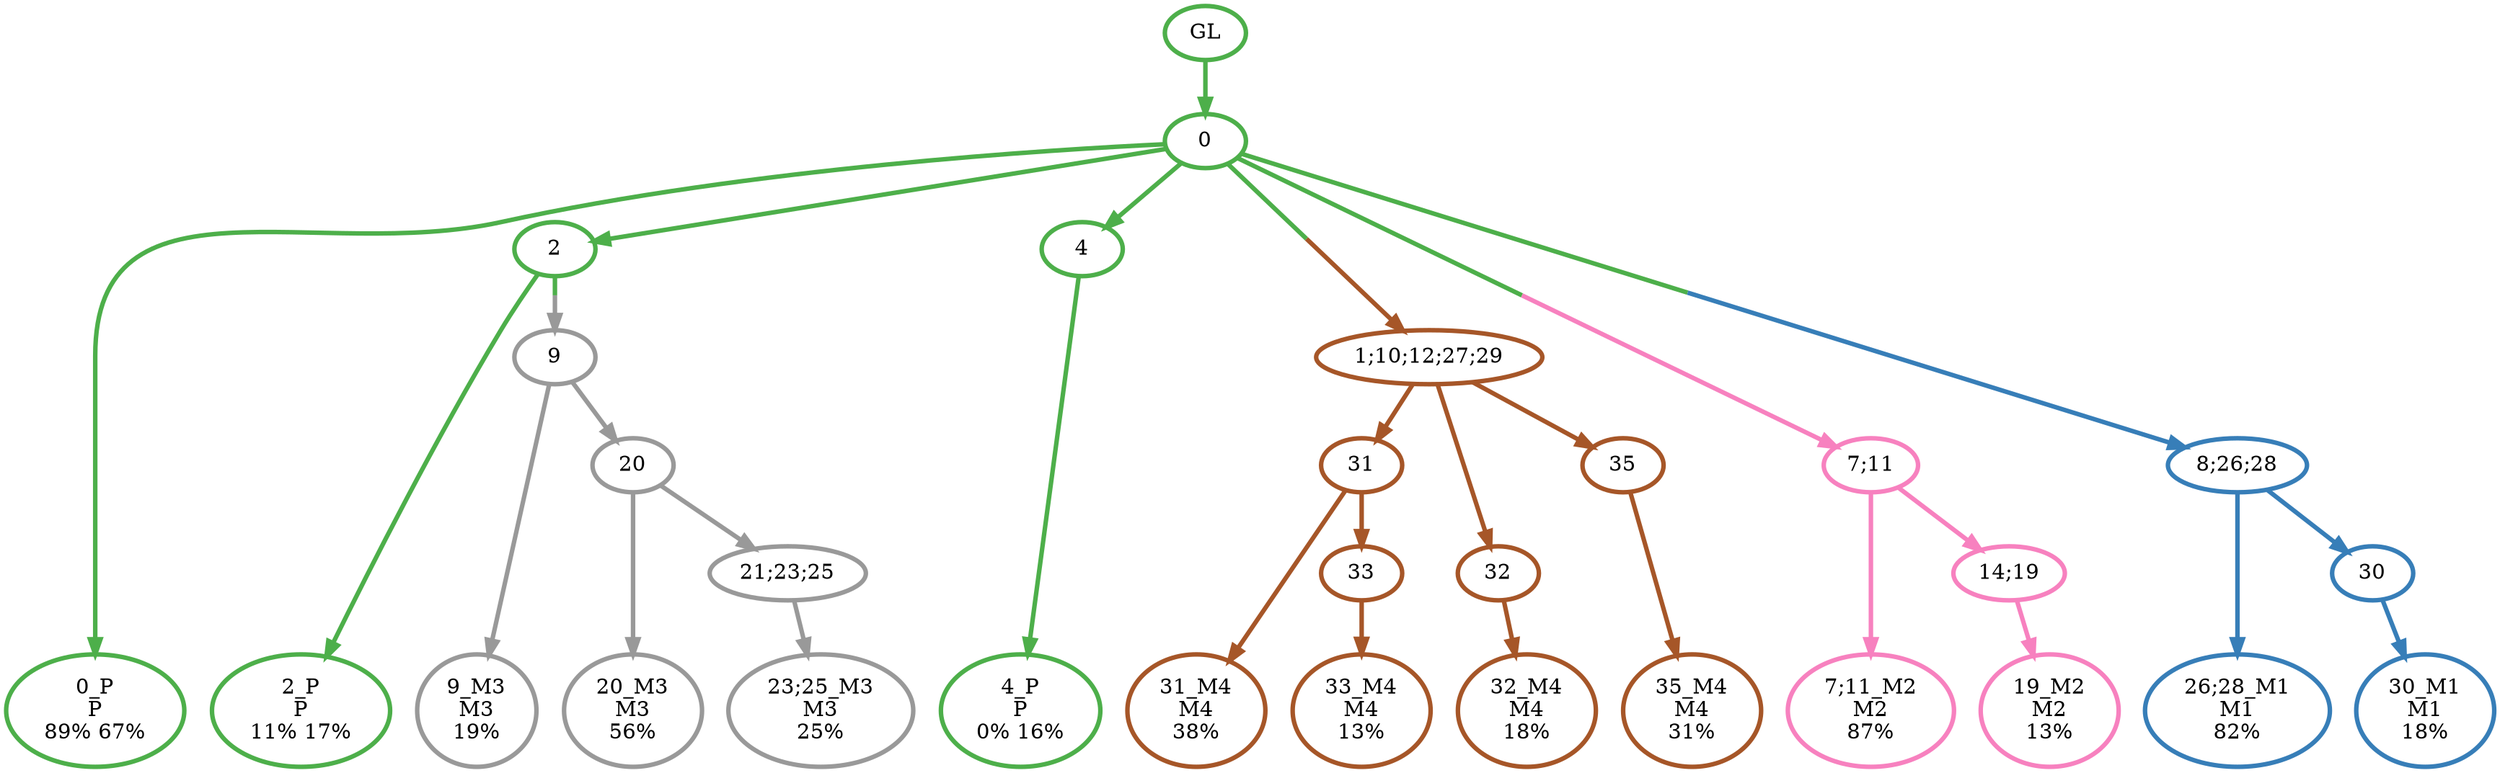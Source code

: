 digraph T {
	{
		rank=same
		27 [penwidth=3,colorscheme=set19,color=3,label="0_P\nP\n89% 67%"]
		25 [penwidth=3,colorscheme=set19,color=3,label="2_P\nP\n11% 17%"]
		23 [penwidth=3,colorscheme=set19,color=3,label="4_P\nP\n0% 16%"]
		22 [penwidth=3,colorscheme=set19,color=2,label="26;28_M1\nM1\n82%"]
		20 [penwidth=3,colorscheme=set19,color=2,label="30_M1\nM1\n18%"]
		19 [penwidth=3,colorscheme=set19,color=8,label="7;11_M2\nM2\n87%"]
		17 [penwidth=3,colorscheme=set19,color=8,label="19_M2\nM2\n13%"]
		16 [penwidth=3,colorscheme=set19,color=9,label="9_M3\nM3\n19%"]
		14 [penwidth=3,colorscheme=set19,color=9,label="20_M3\nM3\n56%"]
		12 [penwidth=3,colorscheme=set19,color=9,label="23;25_M3\nM3\n25%"]
		10 [penwidth=3,colorscheme=set19,color=7,label="31_M4\nM4\n38%"]
		8 [penwidth=3,colorscheme=set19,color=7,label="33_M4\nM4\n13%"]
		6 [penwidth=3,colorscheme=set19,color=7,label="32_M4\nM4\n18%"]
		4 [penwidth=3,colorscheme=set19,color=7,label="35_M4\nM4\n31%"]
	}
	29 [penwidth=3,colorscheme=set19,color=3,label="GL"]
	28 [penwidth=3,colorscheme=set19,color=3,label="0"]
	26 [penwidth=3,colorscheme=set19,color=3,label="2"]
	24 [penwidth=3,colorscheme=set19,color=3,label="4"]
	21 [penwidth=3,colorscheme=set19,color=2,label="30"]
	18 [penwidth=3,colorscheme=set19,color=8,label="14;19"]
	15 [penwidth=3,colorscheme=set19,color=9,label="20"]
	13 [penwidth=3,colorscheme=set19,color=9,label="21;23;25"]
	11 [penwidth=3,colorscheme=set19,color=7,label="31"]
	9 [penwidth=3,colorscheme=set19,color=7,label="33"]
	7 [penwidth=3,colorscheme=set19,color=7,label="32"]
	5 [penwidth=3,colorscheme=set19,color=7,label="35"]
	3 [penwidth=3,colorscheme=set19,color=7,label="1;10;12;27;29"]
	2 [penwidth=3,colorscheme=set19,color=9,label="9"]
	1 [penwidth=3,colorscheme=set19,color=8,label="7;11"]
	0 [penwidth=3,colorscheme=set19,color=2,label="8;26;28"]
	29 -> 28 [penwidth=3,colorscheme=set19,color=3]
	28 -> 27 [penwidth=3,colorscheme=set19,color=3]
	28 -> 26 [penwidth=3,colorscheme=set19,color=3]
	28 -> 24 [penwidth=3,colorscheme=set19,color=3]
	28 -> 3 [penwidth=3,colorscheme=set19,color="3;0.5:7"]
	28 -> 1 [penwidth=3,colorscheme=set19,color="3;0.5:8"]
	28 -> 0 [penwidth=3,colorscheme=set19,color="3;0.5:2"]
	26 -> 25 [penwidth=3,colorscheme=set19,color=3]
	26 -> 2 [penwidth=3,colorscheme=set19,color="3;0.5:9"]
	24 -> 23 [penwidth=3,colorscheme=set19,color=3]
	21 -> 20 [penwidth=3,colorscheme=set19,color=2]
	18 -> 17 [penwidth=3,colorscheme=set19,color=8]
	15 -> 14 [penwidth=3,colorscheme=set19,color=9]
	15 -> 13 [penwidth=3,colorscheme=set19,color=9]
	13 -> 12 [penwidth=3,colorscheme=set19,color=9]
	11 -> 10 [penwidth=3,colorscheme=set19,color=7]
	11 -> 9 [penwidth=3,colorscheme=set19,color=7]
	9 -> 8 [penwidth=3,colorscheme=set19,color=7]
	7 -> 6 [penwidth=3,colorscheme=set19,color=7]
	5 -> 4 [penwidth=3,colorscheme=set19,color=7]
	3 -> 11 [penwidth=3,colorscheme=set19,color=7]
	3 -> 7 [penwidth=3,colorscheme=set19,color=7]
	3 -> 5 [penwidth=3,colorscheme=set19,color=7]
	2 -> 16 [penwidth=3,colorscheme=set19,color=9]
	2 -> 15 [penwidth=3,colorscheme=set19,color=9]
	1 -> 19 [penwidth=3,colorscheme=set19,color=8]
	1 -> 18 [penwidth=3,colorscheme=set19,color=8]
	0 -> 22 [penwidth=3,colorscheme=set19,color=2]
	0 -> 21 [penwidth=3,colorscheme=set19,color=2]
}

